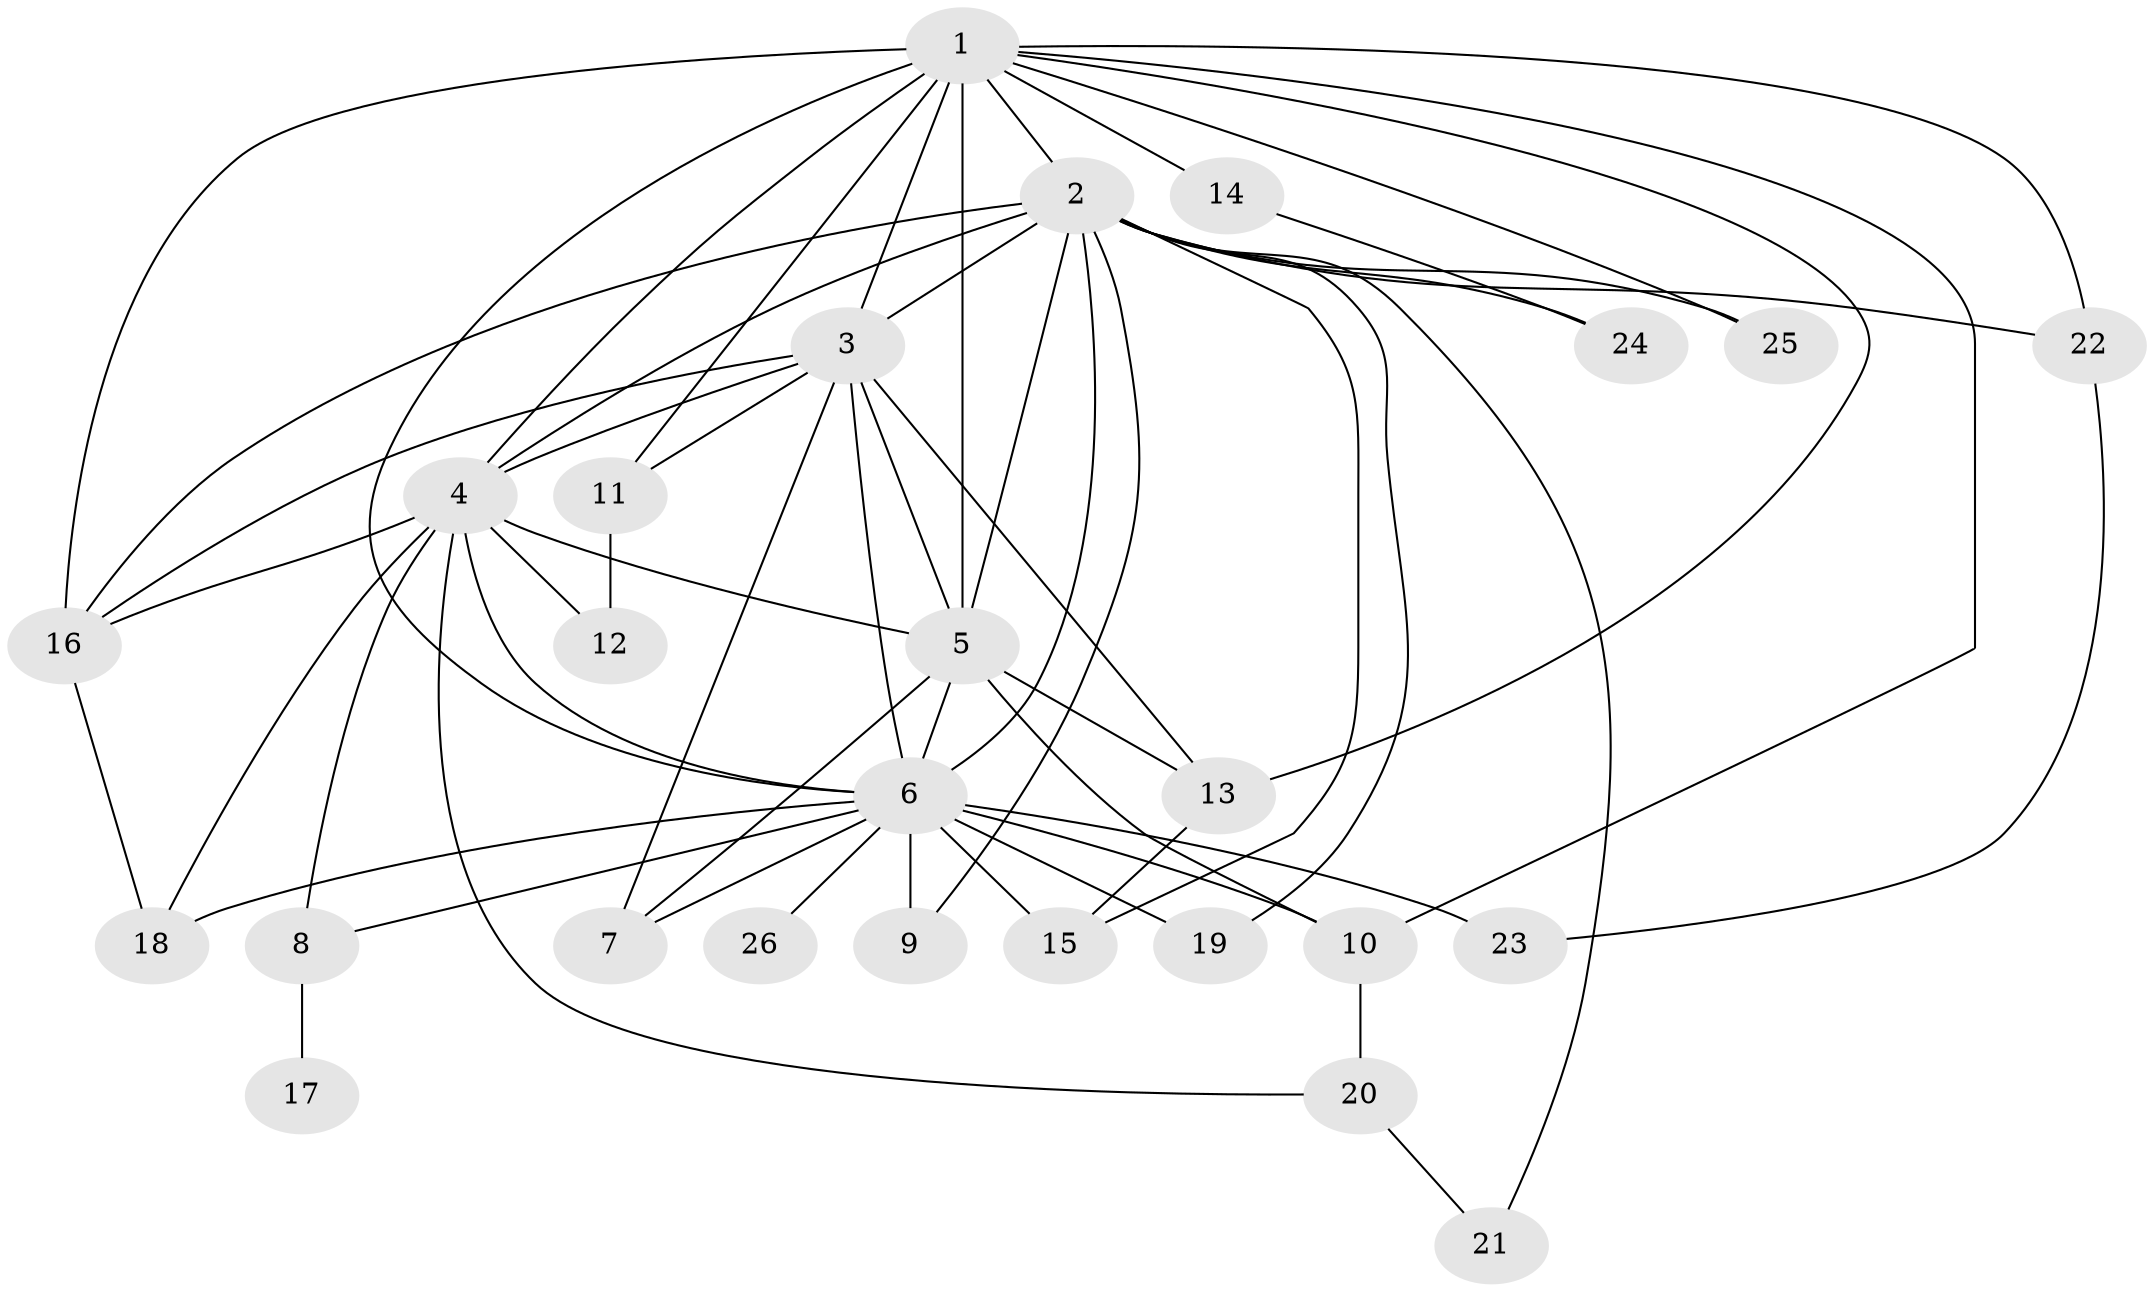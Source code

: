 // original degree distribution, {13: 0.0392156862745098, 20: 0.0196078431372549, 12: 0.0196078431372549, 15: 0.0392156862745098, 10: 0.0196078431372549, 18: 0.0196078431372549, 21: 0.0196078431372549, 14: 0.0196078431372549, 2: 0.5294117647058824, 3: 0.1568627450980392, 4: 0.09803921568627451, 5: 0.0196078431372549}
// Generated by graph-tools (version 1.1) at 2025/50/03/04/25 22:50:03]
// undirected, 26 vertices, 59 edges
graph export_dot {
  node [color=gray90,style=filled];
  1;
  2;
  3;
  4;
  5;
  6;
  7;
  8;
  9;
  10;
  11;
  12;
  13;
  14;
  15;
  16;
  17;
  18;
  19;
  20;
  21;
  22;
  23;
  24;
  25;
  26;
  1 -- 2 [weight=4.0];
  1 -- 3 [weight=4.0];
  1 -- 4 [weight=5.0];
  1 -- 5 [weight=9.0];
  1 -- 6 [weight=2.0];
  1 -- 10 [weight=1.0];
  1 -- 11 [weight=1.0];
  1 -- 13 [weight=1.0];
  1 -- 14 [weight=2.0];
  1 -- 16 [weight=1.0];
  1 -- 22 [weight=1.0];
  1 -- 25 [weight=1.0];
  2 -- 3 [weight=2.0];
  2 -- 4 [weight=2.0];
  2 -- 5 [weight=3.0];
  2 -- 6 [weight=1.0];
  2 -- 9 [weight=1.0];
  2 -- 15 [weight=1.0];
  2 -- 16 [weight=1.0];
  2 -- 19 [weight=1.0];
  2 -- 21 [weight=1.0];
  2 -- 22 [weight=1.0];
  2 -- 24 [weight=1.0];
  2 -- 25 [weight=1.0];
  3 -- 4 [weight=4.0];
  3 -- 5 [weight=4.0];
  3 -- 6 [weight=2.0];
  3 -- 7 [weight=1.0];
  3 -- 11 [weight=1.0];
  3 -- 13 [weight=2.0];
  3 -- 16 [weight=3.0];
  4 -- 5 [weight=4.0];
  4 -- 6 [weight=2.0];
  4 -- 8 [weight=1.0];
  4 -- 12 [weight=1.0];
  4 -- 16 [weight=1.0];
  4 -- 18 [weight=1.0];
  4 -- 20 [weight=1.0];
  5 -- 6 [weight=3.0];
  5 -- 7 [weight=2.0];
  5 -- 10 [weight=3.0];
  5 -- 13 [weight=1.0];
  6 -- 7 [weight=1.0];
  6 -- 8 [weight=1.0];
  6 -- 9 [weight=1.0];
  6 -- 10 [weight=1.0];
  6 -- 15 [weight=1.0];
  6 -- 18 [weight=1.0];
  6 -- 19 [weight=1.0];
  6 -- 23 [weight=1.0];
  6 -- 26 [weight=1.0];
  8 -- 17 [weight=1.0];
  10 -- 20 [weight=1.0];
  11 -- 12 [weight=1.0];
  13 -- 15 [weight=2.0];
  14 -- 24 [weight=1.0];
  16 -- 18 [weight=1.0];
  20 -- 21 [weight=1.0];
  22 -- 23 [weight=1.0];
}
